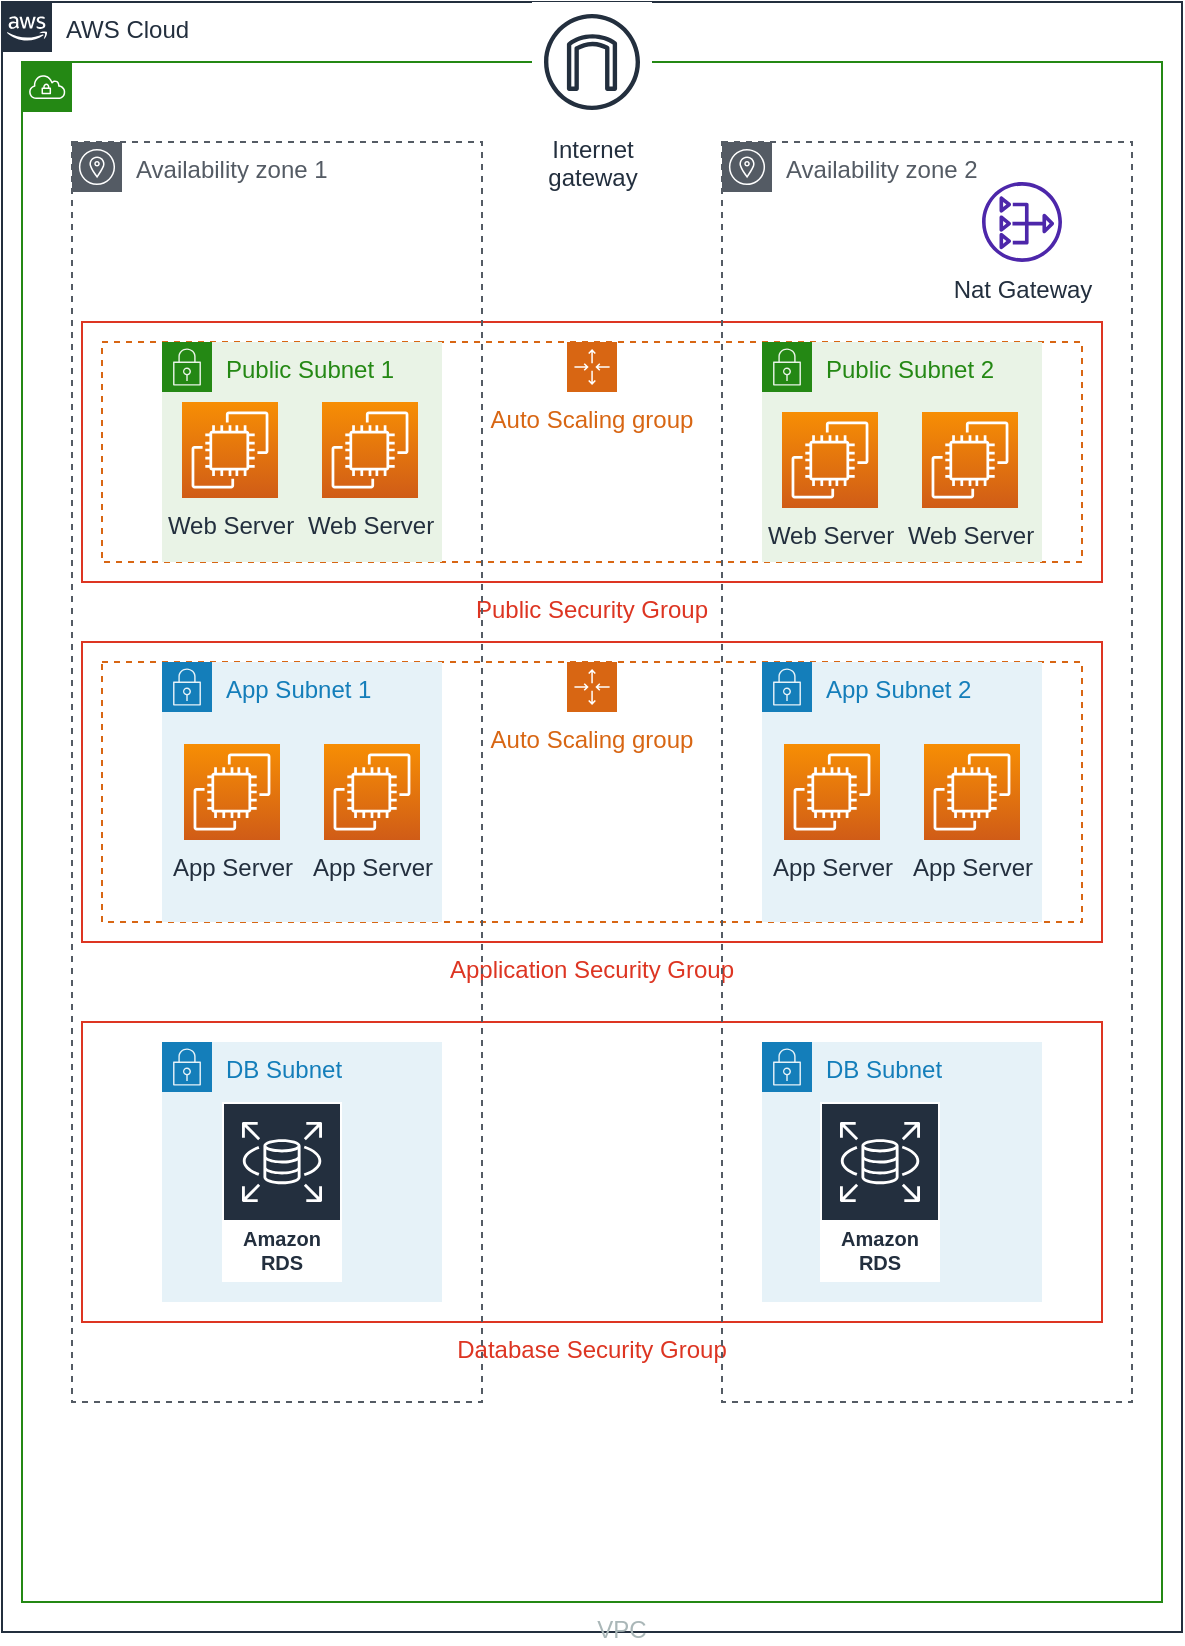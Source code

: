 <mxfile version="18.2.1" type="github">
  <diagram id="9ImQfzkRJKaiHpM_LDbs" name="Page-1">
    <mxGraphModel dx="1180" dy="557" grid="1" gridSize="10" guides="1" tooltips="1" connect="1" arrows="1" fold="1" page="1" pageScale="1" pageWidth="1100" pageHeight="850" math="0" shadow="0">
      <root>
        <mxCell id="0" />
        <mxCell id="1" parent="0" />
        <mxCell id="kCsJqG-bQ9eDfg5gPCeY-2" value="AWS Cloud" style="points=[[0,0],[0.25,0],[0.5,0],[0.75,0],[1,0],[1,0.25],[1,0.5],[1,0.75],[1,1],[0.75,1],[0.5,1],[0.25,1],[0,1],[0,0.75],[0,0.5],[0,0.25]];outlineConnect=0;gradientColor=none;html=1;whiteSpace=wrap;fontSize=12;fontStyle=0;container=1;pointerEvents=0;collapsible=0;recursiveResize=0;shape=mxgraph.aws4.group;grIcon=mxgraph.aws4.group_aws_cloud_alt;strokeColor=#232F3E;fillColor=none;verticalAlign=top;align=left;spacingLeft=30;fontColor=#232F3E;dashed=0;" parent="1" vertex="1">
          <mxGeometry x="230" y="10" width="590" height="815" as="geometry" />
        </mxCell>
        <mxCell id="FYauerRTtqx_HsXN9_gI-2" value="Auto Scaling group" style="points=[[0,0],[0.25,0],[0.5,0],[0.75,0],[1,0],[1,0.25],[1,0.5],[1,0.75],[1,1],[0.75,1],[0.5,1],[0.25,1],[0,1],[0,0.75],[0,0.5],[0,0.25]];outlineConnect=0;gradientColor=none;html=1;whiteSpace=wrap;fontSize=12;fontStyle=0;container=1;pointerEvents=0;collapsible=0;recursiveResize=0;shape=mxgraph.aws4.groupCenter;grIcon=mxgraph.aws4.group_auto_scaling_group;grStroke=1;strokeColor=#D86613;fillColor=none;verticalAlign=top;align=center;fontColor=#D86613;dashed=1;spacingTop=25;" vertex="1" parent="kCsJqG-bQ9eDfg5gPCeY-2">
          <mxGeometry x="50" y="170" width="490" height="110" as="geometry" />
        </mxCell>
        <mxCell id="FYauerRTtqx_HsXN9_gI-4" value="VPC" style="points=[[0,0],[0.25,0],[0.5,0],[0.75,0],[1,0],[1,0.25],[1,0.5],[1,0.75],[1,1],[0.75,1],[0.5,1],[0.25,1],[0,1],[0,0.75],[0,0.5],[0,0.25]];outlineConnect=0;gradientColor=none;html=1;whiteSpace=wrap;fontSize=12;fontStyle=0;container=1;pointerEvents=0;collapsible=0;recursiveResize=0;shape=mxgraph.aws4.group;grIcon=mxgraph.aws4.group_vpc;strokeColor=#248814;fillColor=none;verticalAlign=top;align=center;spacingLeft=30;fontColor=#AAB7B8;dashed=0;labelPosition=center;verticalLabelPosition=bottom;" vertex="1" parent="1">
          <mxGeometry x="240" y="40" width="570" height="770" as="geometry" />
        </mxCell>
        <mxCell id="FYauerRTtqx_HsXN9_gI-5" value="Auto Scaling group" style="points=[[0,0],[0.25,0],[0.5,0],[0.75,0],[1,0],[1,0.25],[1,0.5],[1,0.75],[1,1],[0.75,1],[0.5,1],[0.25,1],[0,1],[0,0.75],[0,0.5],[0,0.25]];outlineConnect=0;gradientColor=none;html=1;whiteSpace=wrap;fontSize=12;fontStyle=0;container=1;pointerEvents=0;collapsible=0;recursiveResize=0;shape=mxgraph.aws4.groupCenter;grIcon=mxgraph.aws4.group_auto_scaling_group;grStroke=1;strokeColor=#D86613;fillColor=none;verticalAlign=top;align=center;fontColor=#D86613;dashed=1;spacingTop=25;" vertex="1" parent="FYauerRTtqx_HsXN9_gI-4">
          <mxGeometry x="40" y="300" width="490" height="130" as="geometry" />
        </mxCell>
        <mxCell id="FYauerRTtqx_HsXN9_gI-6" value="App Subnet 1" style="points=[[0,0],[0.25,0],[0.5,0],[0.75,0],[1,0],[1,0.25],[1,0.5],[1,0.75],[1,1],[0.75,1],[0.5,1],[0.25,1],[0,1],[0,0.75],[0,0.5],[0,0.25]];outlineConnect=0;gradientColor=none;html=1;whiteSpace=wrap;fontSize=12;fontStyle=0;container=1;pointerEvents=0;collapsible=0;recursiveResize=0;shape=mxgraph.aws4.group;grIcon=mxgraph.aws4.group_security_group;grStroke=0;strokeColor=#147EBA;fillColor=#E6F2F8;verticalAlign=top;align=left;spacingLeft=30;fontColor=#147EBA;dashed=0;" vertex="1" parent="FYauerRTtqx_HsXN9_gI-5">
          <mxGeometry x="30" width="140" height="130" as="geometry" />
        </mxCell>
        <mxCell id="FYauerRTtqx_HsXN9_gI-14" value="App Subnet 2" style="points=[[0,0],[0.25,0],[0.5,0],[0.75,0],[1,0],[1,0.25],[1,0.5],[1,0.75],[1,1],[0.75,1],[0.5,1],[0.25,1],[0,1],[0,0.75],[0,0.5],[0,0.25]];outlineConnect=0;gradientColor=none;html=1;whiteSpace=wrap;fontSize=12;fontStyle=0;container=1;pointerEvents=0;collapsible=0;recursiveResize=0;shape=mxgraph.aws4.group;grIcon=mxgraph.aws4.group_security_group;grStroke=0;strokeColor=#147EBA;fillColor=#E6F2F8;verticalAlign=top;align=left;spacingLeft=30;fontColor=#147EBA;dashed=0;" vertex="1" parent="FYauerRTtqx_HsXN9_gI-5">
          <mxGeometry x="330" width="140" height="130" as="geometry" />
        </mxCell>
        <mxCell id="FYauerRTtqx_HsXN9_gI-15" value="Internet&#xa;gateway" style="sketch=0;outlineConnect=0;fontColor=#232F3E;gradientColor=none;strokeColor=#232F3E;fillColor=#ffffff;dashed=0;verticalLabelPosition=bottom;verticalAlign=top;align=center;html=1;fontSize=12;fontStyle=0;aspect=fixed;shape=mxgraph.aws4.resourceIcon;resIcon=mxgraph.aws4.internet_gateway;" vertex="1" parent="FYauerRTtqx_HsXN9_gI-4">
          <mxGeometry x="255" y="-30" width="60" height="60" as="geometry" />
        </mxCell>
        <mxCell id="FYauerRTtqx_HsXN9_gI-16" value="Public Security Group" style="fillColor=none;strokeColor=#DD3522;verticalAlign=top;fontStyle=0;fontColor=#DD3522;labelPosition=center;verticalLabelPosition=bottom;align=center;" vertex="1" parent="FYauerRTtqx_HsXN9_gI-4">
          <mxGeometry x="30" y="130" width="510" height="130" as="geometry" />
        </mxCell>
        <mxCell id="FYauerRTtqx_HsXN9_gI-19" value="Application Security Group" style="fillColor=none;strokeColor=#DD3522;verticalAlign=top;fontStyle=0;fontColor=#DD3522;labelPosition=center;verticalLabelPosition=bottom;align=center;" vertex="1" parent="FYauerRTtqx_HsXN9_gI-4">
          <mxGeometry x="30" y="290" width="510" height="150" as="geometry" />
        </mxCell>
        <mxCell id="FYauerRTtqx_HsXN9_gI-20" value="Public Subnet 1" style="points=[[0,0],[0.25,0],[0.5,0],[0.75,0],[1,0],[1,0.25],[1,0.5],[1,0.75],[1,1],[0.75,1],[0.5,1],[0.25,1],[0,1],[0,0.75],[0,0.5],[0,0.25]];outlineConnect=0;gradientColor=none;html=1;whiteSpace=wrap;fontSize=12;fontStyle=0;container=1;pointerEvents=0;collapsible=0;recursiveResize=0;shape=mxgraph.aws4.group;grIcon=mxgraph.aws4.group_security_group;grStroke=0;strokeColor=#248814;fillColor=#E9F3E6;verticalAlign=top;align=left;spacingLeft=30;fontColor=#248814;dashed=0;" vertex="1" parent="FYauerRTtqx_HsXN9_gI-4">
          <mxGeometry x="70" y="140" width="140" height="110" as="geometry" />
        </mxCell>
        <mxCell id="FYauerRTtqx_HsXN9_gI-17" value="Web Server" style="sketch=0;points=[[0,0,0],[0.25,0,0],[0.5,0,0],[0.75,0,0],[1,0,0],[0,1,0],[0.25,1,0],[0.5,1,0],[0.75,1,0],[1,1,0],[0,0.25,0],[0,0.5,0],[0,0.75,0],[1,0.25,0],[1,0.5,0],[1,0.75,0]];outlineConnect=0;fontColor=#232F3E;gradientColor=#F78E04;gradientDirection=north;fillColor=#D05C17;strokeColor=#ffffff;dashed=0;verticalLabelPosition=bottom;verticalAlign=top;align=center;html=1;fontSize=12;fontStyle=0;aspect=fixed;shape=mxgraph.aws4.resourceIcon;resIcon=mxgraph.aws4.ec2;" vertex="1" parent="FYauerRTtqx_HsXN9_gI-20">
          <mxGeometry x="10" y="30" width="48" height="48" as="geometry" />
        </mxCell>
        <mxCell id="FYauerRTtqx_HsXN9_gI-23" value="Web Server" style="sketch=0;points=[[0,0,0],[0.25,0,0],[0.5,0,0],[0.75,0,0],[1,0,0],[0,1,0],[0.25,1,0],[0.5,1,0],[0.75,1,0],[1,1,0],[0,0.25,0],[0,0.5,0],[0,0.75,0],[1,0.25,0],[1,0.5,0],[1,0.75,0]];outlineConnect=0;fontColor=#232F3E;gradientColor=#F78E04;gradientDirection=north;fillColor=#D05C17;strokeColor=#ffffff;dashed=0;verticalLabelPosition=bottom;verticalAlign=top;align=center;html=1;fontSize=12;fontStyle=0;aspect=fixed;shape=mxgraph.aws4.resourceIcon;resIcon=mxgraph.aws4.ec2;" vertex="1" parent="FYauerRTtqx_HsXN9_gI-20">
          <mxGeometry x="80" y="30" width="48" height="48" as="geometry" />
        </mxCell>
        <mxCell id="FYauerRTtqx_HsXN9_gI-22" value="Public Subnet 2" style="points=[[0,0],[0.25,0],[0.5,0],[0.75,0],[1,0],[1,0.25],[1,0.5],[1,0.75],[1,1],[0.75,1],[0.5,1],[0.25,1],[0,1],[0,0.75],[0,0.5],[0,0.25]];outlineConnect=0;gradientColor=none;html=1;whiteSpace=wrap;fontSize=12;fontStyle=0;container=1;pointerEvents=0;collapsible=0;recursiveResize=0;shape=mxgraph.aws4.group;grIcon=mxgraph.aws4.group_security_group;grStroke=0;strokeColor=#248814;fillColor=#E9F3E6;verticalAlign=top;align=left;spacingLeft=30;fontColor=#248814;dashed=0;" vertex="1" parent="FYauerRTtqx_HsXN9_gI-4">
          <mxGeometry x="370" y="140" width="140" height="110" as="geometry" />
        </mxCell>
        <mxCell id="FYauerRTtqx_HsXN9_gI-24" value="Web Server" style="sketch=0;points=[[0,0,0],[0.25,0,0],[0.5,0,0],[0.75,0,0],[1,0,0],[0,1,0],[0.25,1,0],[0.5,1,0],[0.75,1,0],[1,1,0],[0,0.25,0],[0,0.5,0],[0,0.75,0],[1,0.25,0],[1,0.5,0],[1,0.75,0]];outlineConnect=0;fontColor=#232F3E;gradientColor=#F78E04;gradientDirection=north;fillColor=#D05C17;strokeColor=#ffffff;dashed=0;verticalLabelPosition=bottom;verticalAlign=top;align=center;html=1;fontSize=12;fontStyle=0;aspect=fixed;shape=mxgraph.aws4.resourceIcon;resIcon=mxgraph.aws4.ec2;" vertex="1" parent="FYauerRTtqx_HsXN9_gI-22">
          <mxGeometry x="10" y="35" width="48" height="48" as="geometry" />
        </mxCell>
        <mxCell id="FYauerRTtqx_HsXN9_gI-26" value="Web Server" style="sketch=0;points=[[0,0,0],[0.25,0,0],[0.5,0,0],[0.75,0,0],[1,0,0],[0,1,0],[0.25,1,0],[0.5,1,0],[0.75,1,0],[1,1,0],[0,0.25,0],[0,0.5,0],[0,0.75,0],[1,0.25,0],[1,0.5,0],[1,0.75,0]];outlineConnect=0;fontColor=#232F3E;gradientColor=#F78E04;gradientDirection=north;fillColor=#D05C17;strokeColor=#ffffff;dashed=0;verticalLabelPosition=bottom;verticalAlign=top;align=center;html=1;fontSize=12;fontStyle=0;aspect=fixed;shape=mxgraph.aws4.resourceIcon;resIcon=mxgraph.aws4.ec2;" vertex="1" parent="FYauerRTtqx_HsXN9_gI-22">
          <mxGeometry x="80" y="35" width="48" height="48" as="geometry" />
        </mxCell>
        <mxCell id="FYauerRTtqx_HsXN9_gI-27" value="Nat Gateway" style="sketch=0;outlineConnect=0;fontColor=#232F3E;gradientColor=none;fillColor=#4D27AA;strokeColor=none;dashed=0;verticalLabelPosition=bottom;verticalAlign=top;align=center;html=1;fontSize=12;fontStyle=0;aspect=fixed;pointerEvents=1;shape=mxgraph.aws4.nat_gateway;" vertex="1" parent="FYauerRTtqx_HsXN9_gI-4">
          <mxGeometry x="480" y="60" width="40" height="40" as="geometry" />
        </mxCell>
        <mxCell id="FYauerRTtqx_HsXN9_gI-30" value="App Server" style="sketch=0;points=[[0,0,0],[0.25,0,0],[0.5,0,0],[0.75,0,0],[1,0,0],[0,1,0],[0.25,1,0],[0.5,1,0],[0.75,1,0],[1,1,0],[0,0.25,0],[0,0.5,0],[0,0.75,0],[1,0.25,0],[1,0.5,0],[1,0.75,0]];outlineConnect=0;fontColor=#232F3E;gradientColor=#F78E04;gradientDirection=north;fillColor=#D05C17;strokeColor=#ffffff;dashed=0;verticalLabelPosition=bottom;verticalAlign=top;align=center;html=1;fontSize=12;fontStyle=0;aspect=fixed;shape=mxgraph.aws4.resourceIcon;resIcon=mxgraph.aws4.ec2;" vertex="1" parent="FYauerRTtqx_HsXN9_gI-4">
          <mxGeometry x="81" y="341" width="48" height="48" as="geometry" />
        </mxCell>
        <mxCell id="FYauerRTtqx_HsXN9_gI-31" value="App Server" style="sketch=0;points=[[0,0,0],[0.25,0,0],[0.5,0,0],[0.75,0,0],[1,0,0],[0,1,0],[0.25,1,0],[0.5,1,0],[0.75,1,0],[1,1,0],[0,0.25,0],[0,0.5,0],[0,0.75,0],[1,0.25,0],[1,0.5,0],[1,0.75,0]];outlineConnect=0;fontColor=#232F3E;gradientColor=#F78E04;gradientDirection=north;fillColor=#D05C17;strokeColor=#ffffff;dashed=0;verticalLabelPosition=bottom;verticalAlign=top;align=center;html=1;fontSize=12;fontStyle=0;aspect=fixed;shape=mxgraph.aws4.resourceIcon;resIcon=mxgraph.aws4.ec2;" vertex="1" parent="FYauerRTtqx_HsXN9_gI-4">
          <mxGeometry x="151" y="341" width="48" height="48" as="geometry" />
        </mxCell>
        <mxCell id="FYauerRTtqx_HsXN9_gI-32" value="App Server" style="sketch=0;points=[[0,0,0],[0.25,0,0],[0.5,0,0],[0.75,0,0],[1,0,0],[0,1,0],[0.25,1,0],[0.5,1,0],[0.75,1,0],[1,1,0],[0,0.25,0],[0,0.5,0],[0,0.75,0],[1,0.25,0],[1,0.5,0],[1,0.75,0]];outlineConnect=0;fontColor=#232F3E;gradientColor=#F78E04;gradientDirection=north;fillColor=#D05C17;strokeColor=#ffffff;dashed=0;verticalLabelPosition=bottom;verticalAlign=top;align=center;html=1;fontSize=12;fontStyle=0;aspect=fixed;shape=mxgraph.aws4.resourceIcon;resIcon=mxgraph.aws4.ec2;" vertex="1" parent="FYauerRTtqx_HsXN9_gI-4">
          <mxGeometry x="381" y="341" width="48" height="48" as="geometry" />
        </mxCell>
        <mxCell id="FYauerRTtqx_HsXN9_gI-33" value="App Server" style="sketch=0;points=[[0,0,0],[0.25,0,0],[0.5,0,0],[0.75,0,0],[1,0,0],[0,1,0],[0.25,1,0],[0.5,1,0],[0.75,1,0],[1,1,0],[0,0.25,0],[0,0.5,0],[0,0.75,0],[1,0.25,0],[1,0.5,0],[1,0.75,0]];outlineConnect=0;fontColor=#232F3E;gradientColor=#F78E04;gradientDirection=north;fillColor=#D05C17;strokeColor=#ffffff;dashed=0;verticalLabelPosition=bottom;verticalAlign=top;align=center;html=1;fontSize=12;fontStyle=0;aspect=fixed;shape=mxgraph.aws4.resourceIcon;resIcon=mxgraph.aws4.ec2;" vertex="1" parent="FYauerRTtqx_HsXN9_gI-4">
          <mxGeometry x="451" y="341" width="48" height="48" as="geometry" />
        </mxCell>
        <mxCell id="FYauerRTtqx_HsXN9_gI-36" value="DB Subnet" style="points=[[0,0],[0.25,0],[0.5,0],[0.75,0],[1,0],[1,0.25],[1,0.5],[1,0.75],[1,1],[0.75,1],[0.5,1],[0.25,1],[0,1],[0,0.75],[0,0.5],[0,0.25]];outlineConnect=0;gradientColor=none;html=1;whiteSpace=wrap;fontSize=12;fontStyle=0;container=1;pointerEvents=0;collapsible=0;recursiveResize=0;shape=mxgraph.aws4.group;grIcon=mxgraph.aws4.group_security_group;grStroke=0;strokeColor=#147EBA;fillColor=#E6F2F8;verticalAlign=top;align=left;spacingLeft=30;fontColor=#147EBA;dashed=0;" vertex="1" parent="FYauerRTtqx_HsXN9_gI-4">
          <mxGeometry x="70" y="490" width="140" height="130" as="geometry" />
        </mxCell>
        <mxCell id="FYauerRTtqx_HsXN9_gI-39" value="Amazon RDS" style="sketch=0;outlineConnect=0;fontColor=#232F3E;gradientColor=none;strokeColor=#ffffff;fillColor=#232F3E;dashed=0;verticalLabelPosition=middle;verticalAlign=bottom;align=center;html=1;whiteSpace=wrap;fontSize=10;fontStyle=1;spacing=3;shape=mxgraph.aws4.productIcon;prIcon=mxgraph.aws4.rds;" vertex="1" parent="FYauerRTtqx_HsXN9_gI-36">
          <mxGeometry x="30" y="30" width="60" height="90" as="geometry" />
        </mxCell>
        <mxCell id="FYauerRTtqx_HsXN9_gI-38" value="DB Subnet" style="points=[[0,0],[0.25,0],[0.5,0],[0.75,0],[1,0],[1,0.25],[1,0.5],[1,0.75],[1,1],[0.75,1],[0.5,1],[0.25,1],[0,1],[0,0.75],[0,0.5],[0,0.25]];outlineConnect=0;gradientColor=none;html=1;whiteSpace=wrap;fontSize=12;fontStyle=0;container=1;pointerEvents=0;collapsible=0;recursiveResize=0;shape=mxgraph.aws4.group;grIcon=mxgraph.aws4.group_security_group;grStroke=0;strokeColor=#147EBA;fillColor=#E6F2F8;verticalAlign=top;align=left;spacingLeft=30;fontColor=#147EBA;dashed=0;" vertex="1" parent="FYauerRTtqx_HsXN9_gI-4">
          <mxGeometry x="370" y="490" width="140" height="130" as="geometry" />
        </mxCell>
        <mxCell id="FYauerRTtqx_HsXN9_gI-41" value="Amazon RDS" style="sketch=0;outlineConnect=0;fontColor=#232F3E;gradientColor=none;strokeColor=#ffffff;fillColor=#232F3E;dashed=0;verticalLabelPosition=middle;verticalAlign=bottom;align=center;html=1;whiteSpace=wrap;fontSize=10;fontStyle=1;spacing=3;shape=mxgraph.aws4.productIcon;prIcon=mxgraph.aws4.rds;" vertex="1" parent="FYauerRTtqx_HsXN9_gI-38">
          <mxGeometry x="29" y="30" width="60" height="90" as="geometry" />
        </mxCell>
        <mxCell id="FYauerRTtqx_HsXN9_gI-34" value="Database Security Group" style="fillColor=none;strokeColor=#DD3522;verticalAlign=top;fontStyle=0;fontColor=#DD3522;labelPosition=center;verticalLabelPosition=bottom;align=center;" vertex="1" parent="FYauerRTtqx_HsXN9_gI-4">
          <mxGeometry x="30" y="480" width="510" height="150" as="geometry" />
        </mxCell>
        <mxCell id="FYauerRTtqx_HsXN9_gI-42" value="Availability zone 1" style="sketch=0;outlineConnect=0;gradientColor=none;html=1;whiteSpace=wrap;fontSize=12;fontStyle=0;shape=mxgraph.aws4.group;grIcon=mxgraph.aws4.group_availability_zone;strokeColor=#545B64;fillColor=none;verticalAlign=top;align=left;spacingLeft=30;fontColor=#545B64;dashed=1;" vertex="1" parent="FYauerRTtqx_HsXN9_gI-4">
          <mxGeometry x="25" y="40" width="205" height="630" as="geometry" />
        </mxCell>
        <mxCell id="FYauerRTtqx_HsXN9_gI-43" value="Availability zone 2" style="sketch=0;outlineConnect=0;gradientColor=none;html=1;whiteSpace=wrap;fontSize=12;fontStyle=0;shape=mxgraph.aws4.group;grIcon=mxgraph.aws4.group_availability_zone;strokeColor=#545B64;fillColor=none;verticalAlign=top;align=left;spacingLeft=30;fontColor=#545B64;dashed=1;" vertex="1" parent="FYauerRTtqx_HsXN9_gI-4">
          <mxGeometry x="350" y="40" width="205" height="630" as="geometry" />
        </mxCell>
      </root>
    </mxGraphModel>
  </diagram>
</mxfile>
